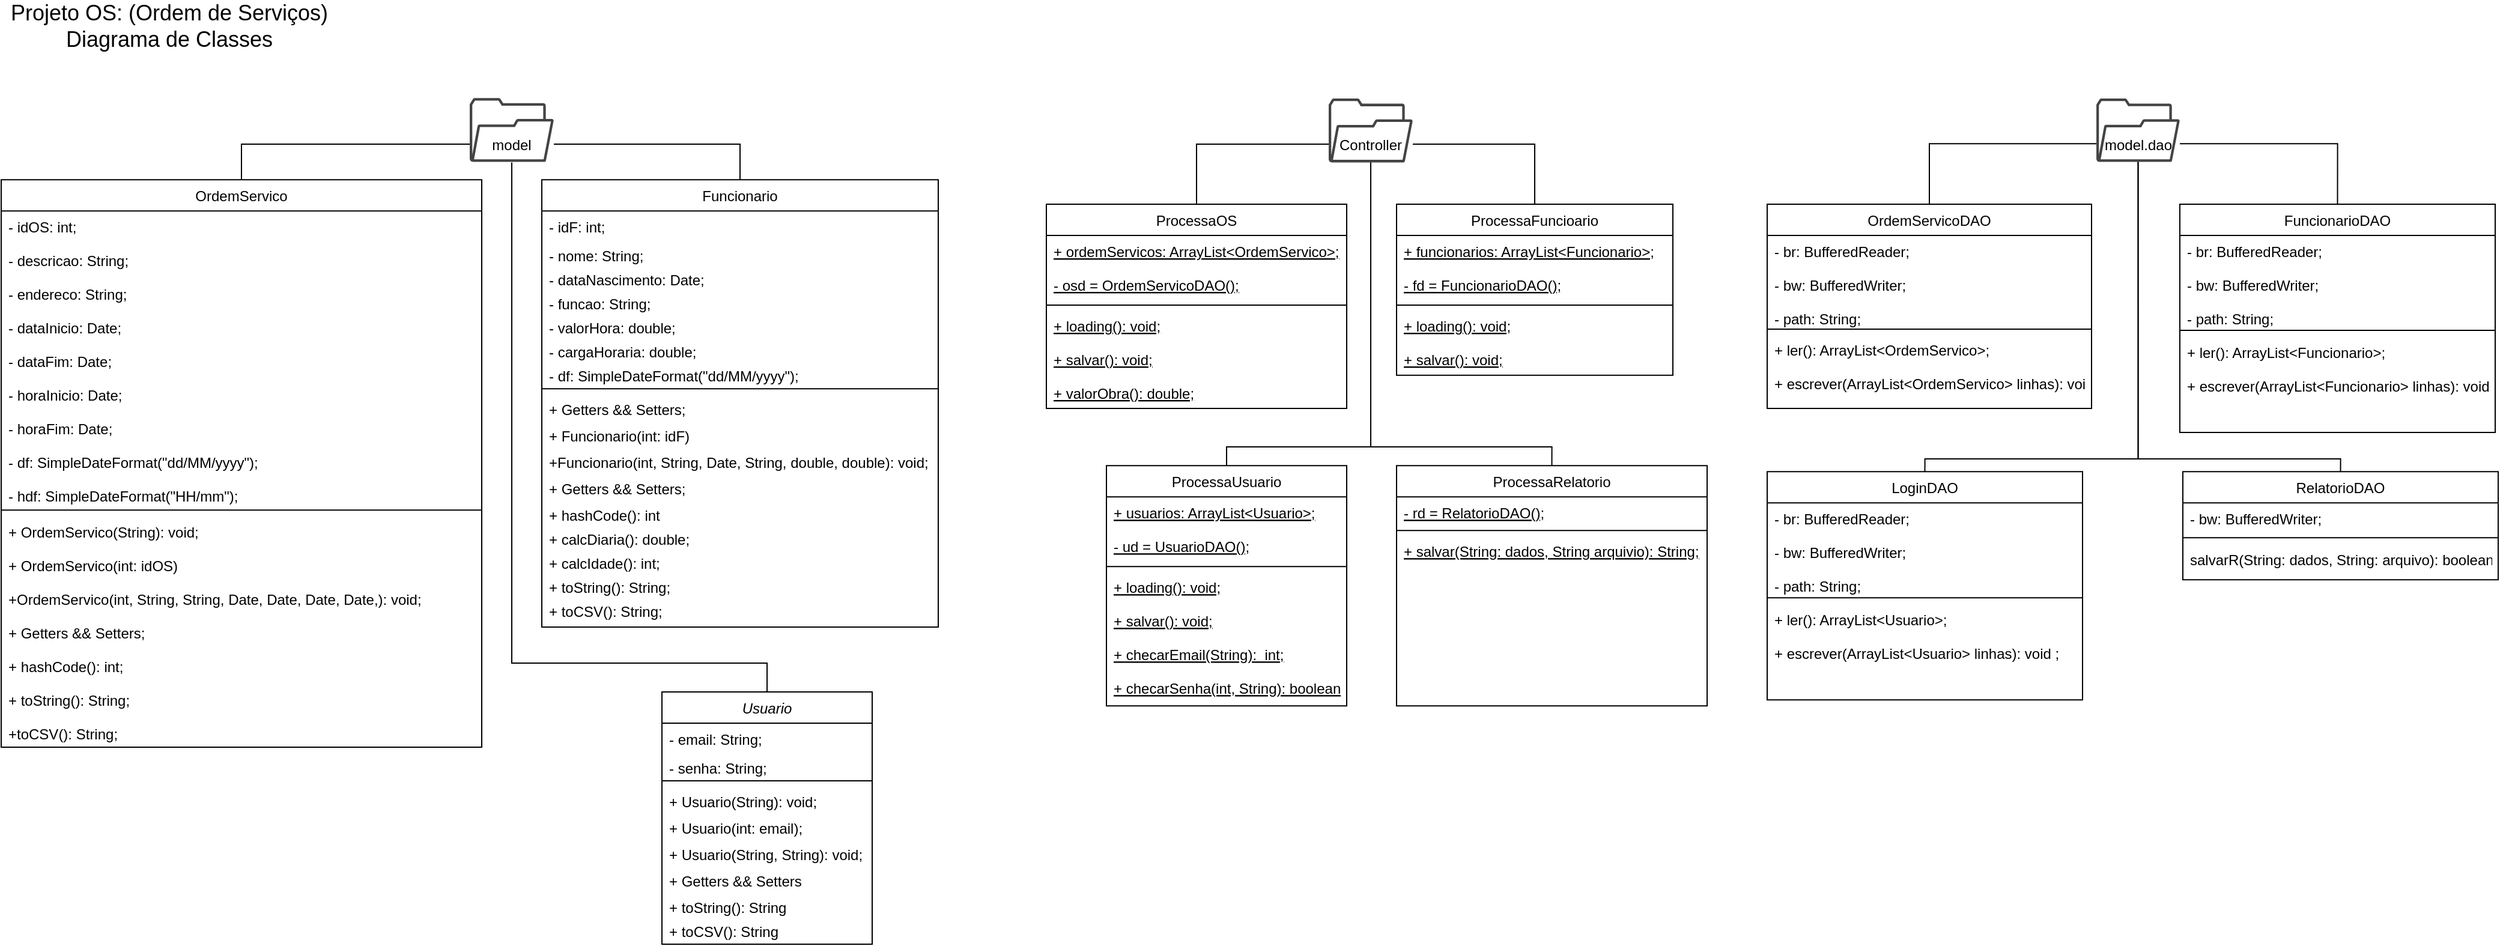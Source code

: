 <mxfile version="18.0.3" type="device"><diagram id="C5RBs43oDa-KdzZeNtuy" name="Page-1"><mxGraphModel dx="1422" dy="794" grid="1" gridSize="10" guides="1" tooltips="1" connect="1" arrows="1" fold="1" page="1" pageScale="1" pageWidth="827" pageHeight="1169" math="0" shadow="0"><root><mxCell id="WIyWlLk6GJQsqaUBKTNV-0"/><mxCell id="WIyWlLk6GJQsqaUBKTNV-1" parent="WIyWlLk6GJQsqaUBKTNV-0"/><mxCell id="zkfFHV4jXpPFQw0GAbJ--0" value="Funcionario" style="swimlane;fontStyle=0;align=center;verticalAlign=top;childLayout=stackLayout;horizontal=1;startSize=26;horizontalStack=0;resizeParent=1;resizeLast=0;collapsible=1;marginBottom=0;rounded=0;shadow=0;strokeWidth=1;" parent="WIyWlLk6GJQsqaUBKTNV-1" vertex="1"><mxGeometry x="570" y="157.6" width="330" height="372.4" as="geometry"><mxRectangle x="230" y="140" width="160" height="26" as="alternateBounds"/></mxGeometry></mxCell><mxCell id="zkfFHV4jXpPFQw0GAbJ--1" value="- idF: int;" style="text;align=left;verticalAlign=top;spacingLeft=4;spacingRight=4;overflow=hidden;rotatable=0;points=[[0,0.5],[1,0.5]];portConstraint=eastwest;" parent="zkfFHV4jXpPFQw0GAbJ--0" vertex="1"><mxGeometry y="26" width="330" height="24" as="geometry"/></mxCell><mxCell id="URoHY8AbntJ8hJaSBTkC-378" value="- nome: String;" style="text;align=left;verticalAlign=top;spacingLeft=4;spacingRight=4;overflow=hidden;rotatable=0;points=[[0,0.5],[1,0.5]];portConstraint=eastwest;" parent="zkfFHV4jXpPFQw0GAbJ--0" vertex="1"><mxGeometry y="50" width="330" height="20" as="geometry"/></mxCell><mxCell id="URoHY8AbntJ8hJaSBTkC-379" value="- dataNascimento: Date;" style="text;align=left;verticalAlign=top;spacingLeft=4;spacingRight=4;overflow=hidden;rotatable=0;points=[[0,0.5],[1,0.5]];portConstraint=eastwest;" parent="zkfFHV4jXpPFQw0GAbJ--0" vertex="1"><mxGeometry y="70" width="330" height="20" as="geometry"/></mxCell><mxCell id="URoHY8AbntJ8hJaSBTkC-381" value="- funcao: String;" style="text;align=left;verticalAlign=top;spacingLeft=4;spacingRight=4;overflow=hidden;rotatable=0;points=[[0,0.5],[1,0.5]];portConstraint=eastwest;" parent="zkfFHV4jXpPFQw0GAbJ--0" vertex="1"><mxGeometry y="90" width="330" height="20" as="geometry"/></mxCell><mxCell id="URoHY8AbntJ8hJaSBTkC-382" value="- valorHora: double;" style="text;align=left;verticalAlign=top;spacingLeft=4;spacingRight=4;overflow=hidden;rotatable=0;points=[[0,0.5],[1,0.5]];portConstraint=eastwest;" parent="zkfFHV4jXpPFQw0GAbJ--0" vertex="1"><mxGeometry y="110" width="330" height="20" as="geometry"/></mxCell><mxCell id="URoHY8AbntJ8hJaSBTkC-383" value="- cargaHoraria: double;" style="text;align=left;verticalAlign=top;spacingLeft=4;spacingRight=4;overflow=hidden;rotatable=0;points=[[0,0.5],[1,0.5]];portConstraint=eastwest;" parent="zkfFHV4jXpPFQw0GAbJ--0" vertex="1"><mxGeometry y="130" width="330" height="20" as="geometry"/></mxCell><mxCell id="URoHY8AbntJ8hJaSBTkC-384" value="- df: SimpleDateFormat(&quot;dd/MM/yyyy&quot;);" style="text;align=left;verticalAlign=top;spacingLeft=4;spacingRight=4;overflow=hidden;rotatable=0;points=[[0,0.5],[1,0.5]];portConstraint=eastwest;" parent="zkfFHV4jXpPFQw0GAbJ--0" vertex="1"><mxGeometry y="150" width="330" height="20" as="geometry"/></mxCell><mxCell id="zkfFHV4jXpPFQw0GAbJ--4" value="" style="line;html=1;strokeWidth=1;align=left;verticalAlign=middle;spacingTop=-1;spacingLeft=3;spacingRight=3;rotatable=0;labelPosition=right;points=[];portConstraint=eastwest;" parent="zkfFHV4jXpPFQw0GAbJ--0" vertex="1"><mxGeometry y="170" width="330" height="8" as="geometry"/></mxCell><mxCell id="4TUvv_pm8o6gKENC7A5G-24" value="+ Getters &amp;&amp; Setters;" style="text;align=left;verticalAlign=top;spacingLeft=4;spacingRight=4;overflow=hidden;rotatable=0;points=[[0,0.5],[1,0.5]];portConstraint=eastwest;" vertex="1" parent="zkfFHV4jXpPFQw0GAbJ--0"><mxGeometry y="178" width="330" height="22" as="geometry"/></mxCell><mxCell id="4TUvv_pm8o6gKENC7A5G-25" value="+ Funcionario(int: idF)" style="text;align=left;verticalAlign=top;spacingLeft=4;spacingRight=4;overflow=hidden;rotatable=0;points=[[0,0.5],[1,0.5]];portConstraint=eastwest;" vertex="1" parent="zkfFHV4jXpPFQw0GAbJ--0"><mxGeometry y="200" width="330" height="22" as="geometry"/></mxCell><mxCell id="4TUvv_pm8o6gKENC7A5G-23" value="+Funcionario(int, String, Date, String, double, double): void;" style="text;align=left;verticalAlign=top;spacingLeft=4;spacingRight=4;overflow=hidden;rotatable=0;points=[[0,0.5],[1,0.5]];portConstraint=eastwest;" vertex="1" parent="zkfFHV4jXpPFQw0GAbJ--0"><mxGeometry y="222" width="330" height="22" as="geometry"/></mxCell><mxCell id="zkfFHV4jXpPFQw0GAbJ--5" value="+ Getters &amp;&amp; Setters;" style="text;align=left;verticalAlign=top;spacingLeft=4;spacingRight=4;overflow=hidden;rotatable=0;points=[[0,0.5],[1,0.5]];portConstraint=eastwest;" parent="zkfFHV4jXpPFQw0GAbJ--0" vertex="1"><mxGeometry y="244" width="330" height="22" as="geometry"/></mxCell><mxCell id="URoHY8AbntJ8hJaSBTkC-387" value="+ hashCode(): int" style="text;align=left;verticalAlign=top;spacingLeft=4;spacingRight=4;overflow=hidden;rotatable=0;points=[[0,0.5],[1,0.5]];portConstraint=eastwest;" parent="zkfFHV4jXpPFQw0GAbJ--0" vertex="1"><mxGeometry y="266" width="330" height="20" as="geometry"/></mxCell><mxCell id="URoHY8AbntJ8hJaSBTkC-385" value="+ calcDiaria(): double;&#10;&#10;" style="text;align=left;verticalAlign=top;spacingLeft=4;spacingRight=4;overflow=hidden;rotatable=0;points=[[0,0.5],[1,0.5]];portConstraint=eastwest;" parent="zkfFHV4jXpPFQw0GAbJ--0" vertex="1"><mxGeometry y="286" width="330" height="20" as="geometry"/></mxCell><mxCell id="URoHY8AbntJ8hJaSBTkC-386" value="+ calcIdade(): int;" style="text;align=left;verticalAlign=top;spacingLeft=4;spacingRight=4;overflow=hidden;rotatable=0;points=[[0,0.5],[1,0.5]];portConstraint=eastwest;" parent="zkfFHV4jXpPFQw0GAbJ--0" vertex="1"><mxGeometry y="306" width="330" height="20" as="geometry"/></mxCell><mxCell id="VTII9ltGnT_nI0zvt1NG-8" value="+ toString(): String;" style="text;align=left;verticalAlign=top;spacingLeft=4;spacingRight=4;overflow=hidden;rotatable=0;points=[[0,0.5],[1,0.5]];portConstraint=eastwest;" parent="zkfFHV4jXpPFQw0GAbJ--0" vertex="1"><mxGeometry y="326" width="330" height="20" as="geometry"/></mxCell><mxCell id="4TUvv_pm8o6gKENC7A5G-26" value="+ toCSV(): String;" style="text;align=left;verticalAlign=top;spacingLeft=4;spacingRight=4;overflow=hidden;rotatable=0;points=[[0,0.5],[1,0.5]];portConstraint=eastwest;" vertex="1" parent="zkfFHV4jXpPFQw0GAbJ--0"><mxGeometry y="346" width="330" height="20" as="geometry"/></mxCell><mxCell id="zkfFHV4jXpPFQw0GAbJ--6" value="OrdemServico" style="swimlane;fontStyle=0;align=center;verticalAlign=top;childLayout=stackLayout;horizontal=1;startSize=26;horizontalStack=0;resizeParent=1;resizeLast=0;collapsible=1;marginBottom=0;rounded=0;shadow=0;strokeWidth=1;" parent="WIyWlLk6GJQsqaUBKTNV-1" vertex="1"><mxGeometry x="120" y="157.6" width="400" height="472.4" as="geometry"><mxRectangle x="130" y="380" width="160" height="26" as="alternateBounds"/></mxGeometry></mxCell><mxCell id="zkfFHV4jXpPFQw0GAbJ--11" value="- idOS: int;&#10;&#10;- descricao: String;&#10;&#10;- endereco: String;&#10;&#10;- dataInicio: Date;&#10;&#10;- dataFim: Date;&#10;&#10;- horaInicio: Date;&#10;&#10;- horaFim: Date;&#10;&#10;- df: SimpleDateFormat(&quot;dd/MM/yyyy&quot;);&#10;&#10;- hdf: SimpleDateFormat(&quot;HH/mm&quot;);" style="text;align=left;verticalAlign=top;spacingLeft=4;spacingRight=4;overflow=hidden;rotatable=0;points=[[0,0.5],[1,0.5]];portConstraint=eastwest;" parent="zkfFHV4jXpPFQw0GAbJ--6" vertex="1"><mxGeometry y="26" width="400" height="244" as="geometry"/></mxCell><mxCell id="zkfFHV4jXpPFQw0GAbJ--9" value="" style="line;html=1;strokeWidth=1;align=left;verticalAlign=middle;spacingTop=-1;spacingLeft=3;spacingRight=3;rotatable=0;labelPosition=right;points=[];portConstraint=eastwest;" parent="zkfFHV4jXpPFQw0GAbJ--6" vertex="1"><mxGeometry y="270" width="400" height="10" as="geometry"/></mxCell><mxCell id="zkfFHV4jXpPFQw0GAbJ--10" value="+ OrdemServico(String): void;&#10;&#10;+ OrdemServico(int: idOS)&#10;&#10;+OrdemServico(int, String, String, Date, Date, Date, Date,): void;&#10;&#10;+ Getters &amp;&amp; Setters;&#10;&#10;+ hashCode(): int;&#10;&#10;+ toString(): String;&#10;&#10;+toCSV(): String;" style="text;align=left;verticalAlign=top;spacingLeft=4;spacingRight=4;overflow=hidden;rotatable=0;points=[[0,0.5],[1,0.5]];portConstraint=eastwest;fontStyle=0" parent="zkfFHV4jXpPFQw0GAbJ--6" vertex="1"><mxGeometry y="280" width="400" height="190" as="geometry"/></mxCell><mxCell id="zkfFHV4jXpPFQw0GAbJ--13" value="FuncionarioDAO" style="swimlane;fontStyle=0;align=center;verticalAlign=top;childLayout=stackLayout;horizontal=1;startSize=26;horizontalStack=0;resizeParent=1;resizeLast=0;collapsible=1;marginBottom=0;rounded=0;shadow=0;strokeWidth=1;" parent="WIyWlLk6GJQsqaUBKTNV-1" vertex="1"><mxGeometry x="1933.5" y="178" width="262.5" height="190" as="geometry"><mxRectangle x="340" y="380" width="170" height="26" as="alternateBounds"/></mxGeometry></mxCell><mxCell id="zkfFHV4jXpPFQw0GAbJ--14" value="- br: BufferedReader;&#10;&#10;- bw: BufferedWriter;&#10;&#10;- path: String;" style="text;align=left;verticalAlign=top;spacingLeft=4;spacingRight=4;overflow=hidden;rotatable=0;points=[[0,0.5],[1,0.5]];portConstraint=eastwest;" parent="zkfFHV4jXpPFQw0GAbJ--13" vertex="1"><mxGeometry y="26" width="262.5" height="74" as="geometry"/></mxCell><mxCell id="zkfFHV4jXpPFQw0GAbJ--15" value="" style="line;html=1;strokeWidth=1;align=left;verticalAlign=middle;spacingTop=-1;spacingLeft=3;spacingRight=3;rotatable=0;labelPosition=right;points=[];portConstraint=eastwest;" parent="zkfFHV4jXpPFQw0GAbJ--13" vertex="1"><mxGeometry y="100" width="262.5" height="10" as="geometry"/></mxCell><mxCell id="xcgQGXQmvhQNsrHtaNcr-20" value="+ ler(): ArrayList&lt;Funcionario&gt;;&#10;&#10;+ escrever(ArrayList&lt;Funcionario&gt; linhas): void ;" style="text;align=left;verticalAlign=top;spacingLeft=4;spacingRight=4;overflow=hidden;rotatable=0;points=[[0,0.5],[1,0.5]];portConstraint=eastwest;" parent="zkfFHV4jXpPFQw0GAbJ--13" vertex="1"><mxGeometry y="110" width="262.5" height="50" as="geometry"/></mxCell><mxCell id="zkfFHV4jXpPFQw0GAbJ--17" value="ProcessaFuncioario" style="swimlane;fontStyle=0;align=center;verticalAlign=top;childLayout=stackLayout;horizontal=1;startSize=26;horizontalStack=0;resizeParent=1;resizeLast=0;collapsible=1;marginBottom=0;rounded=0;shadow=0;strokeWidth=1;" parent="WIyWlLk6GJQsqaUBKTNV-1" vertex="1"><mxGeometry x="1281.5" y="178.0" width="230" height="142.4" as="geometry"><mxRectangle x="550" y="140" width="160" height="26" as="alternateBounds"/></mxGeometry></mxCell><mxCell id="zkfFHV4jXpPFQw0GAbJ--20" value="+ funcionarios: ArrayList&lt;Funcionario&gt;;&#10;&#10;- fd = FuncionarioDAO();" style="text;align=left;verticalAlign=top;spacingLeft=4;spacingRight=4;overflow=hidden;rotatable=0;points=[[0,0.5],[1,0.5]];portConstraint=eastwest;rounded=0;shadow=0;html=0;fontStyle=4" parent="zkfFHV4jXpPFQw0GAbJ--17" vertex="1"><mxGeometry y="26" width="230" height="54" as="geometry"/></mxCell><mxCell id="zkfFHV4jXpPFQw0GAbJ--23" value="" style="line;html=1;strokeWidth=1;align=left;verticalAlign=middle;spacingTop=-1;spacingLeft=3;spacingRight=3;rotatable=0;labelPosition=right;points=[];portConstraint=eastwest;" parent="zkfFHV4jXpPFQw0GAbJ--17" vertex="1"><mxGeometry y="80" width="230" height="8" as="geometry"/></mxCell><mxCell id="zkfFHV4jXpPFQw0GAbJ--24" value="+ loading(): void;&#10;&#10;+ salvar(): void;" style="text;align=left;verticalAlign=top;spacingLeft=4;spacingRight=4;overflow=hidden;rotatable=0;points=[[0,0.5],[1,0.5]];portConstraint=eastwest;fontStyle=4" parent="zkfFHV4jXpPFQw0GAbJ--17" vertex="1"><mxGeometry y="88" width="230" height="52" as="geometry"/></mxCell><mxCell id="URoHY8AbntJ8hJaSBTkC-0" value="&lt;font style=&quot;font-size: 18px;&quot;&gt;Projeto OS: (Ordem de Serviços)&lt;br&gt;Diagrama de Classes&lt;/font&gt;" style="text;html=1;strokeColor=none;fillColor=none;align=center;verticalAlign=middle;whiteSpace=wrap;rounded=0;" parent="WIyWlLk6GJQsqaUBKTNV-1" vertex="1"><mxGeometry x="120" y="10" width="280" height="40" as="geometry"/></mxCell><mxCell id="xcgQGXQmvhQNsrHtaNcr-13" style="edgeStyle=orthogonalEdgeStyle;rounded=0;orthogonalLoop=1;jettySize=auto;html=1;endArrow=none;endFill=0;entryX=0.5;entryY=0;entryDx=0;entryDy=0;" parent="WIyWlLk6GJQsqaUBKTNV-1" source="URoHY8AbntJ8hJaSBTkC-1" target="zkfFHV4jXpPFQw0GAbJ--0" edge="1"><mxGeometry relative="1" as="geometry"><mxPoint x="675" y="337.6" as="targetPoint"/><Array as="points"><mxPoint x="735" y="128"/></Array></mxGeometry></mxCell><mxCell id="xcgQGXQmvhQNsrHtaNcr-15" style="edgeStyle=orthogonalEdgeStyle;rounded=0;orthogonalLoop=1;jettySize=auto;html=1;entryX=0.5;entryY=0;entryDx=0;entryDy=0;endArrow=none;endFill=0;" parent="WIyWlLk6GJQsqaUBKTNV-1" source="URoHY8AbntJ8hJaSBTkC-1" target="zkfFHV4jXpPFQw0GAbJ--6" edge="1"><mxGeometry relative="1" as="geometry"><Array as="points"><mxPoint x="320" y="128"/></Array></mxGeometry></mxCell><mxCell id="URoHY8AbntJ8hJaSBTkC-1" value="" style="sketch=0;pointerEvents=1;shadow=0;dashed=0;html=1;strokeColor=none;fillColor=#434445;aspect=fixed;labelPosition=center;verticalLabelPosition=bottom;verticalAlign=top;align=center;outlineConnect=0;shape=mxgraph.vvd.folder;" parent="WIyWlLk6GJQsqaUBKTNV-1" vertex="1"><mxGeometry x="510" y="89.6" width="70" height="53.2" as="geometry"/></mxCell><mxCell id="VTII9ltGnT_nI0zvt1NG-0" style="edgeStyle=orthogonalEdgeStyle;rounded=0;orthogonalLoop=1;jettySize=auto;html=1;exitX=0.5;exitY=1;exitDx=0;exitDy=0;entryX=0.5;entryY=0;entryDx=0;entryDy=0;endArrow=none;endFill=0;" parent="WIyWlLk6GJQsqaUBKTNV-1" source="URoHY8AbntJ8hJaSBTkC-7" target="URoHY8AbntJ8hJaSBTkC-8" edge="1"><mxGeometry relative="1" as="geometry"><Array as="points"><mxPoint x="545" y="560"/><mxPoint x="758" y="560"/></Array></mxGeometry></mxCell><mxCell id="URoHY8AbntJ8hJaSBTkC-7" value="model" style="text;html=1;strokeColor=none;fillColor=none;align=center;verticalAlign=middle;whiteSpace=wrap;rounded=0;" parent="WIyWlLk6GJQsqaUBKTNV-1" vertex="1"><mxGeometry x="525" y="115.2" width="40" height="28" as="geometry"/></mxCell><mxCell id="URoHY8AbntJ8hJaSBTkC-8" value="Usuario" style="swimlane;fontStyle=2;align=center;verticalAlign=top;childLayout=stackLayout;horizontal=1;startSize=26;horizontalStack=0;resizeParent=1;resizeLast=0;collapsible=1;marginBottom=0;rounded=0;shadow=0;strokeWidth=1;" parent="WIyWlLk6GJQsqaUBKTNV-1" vertex="1"><mxGeometry x="670" y="584" width="175" height="210" as="geometry"><mxRectangle x="230" y="140" width="160" height="26" as="alternateBounds"/></mxGeometry></mxCell><mxCell id="URoHY8AbntJ8hJaSBTkC-9" value="- email: String;" style="text;align=left;verticalAlign=top;spacingLeft=4;spacingRight=4;overflow=hidden;rotatable=0;points=[[0,0.5],[1,0.5]];portConstraint=eastwest;" parent="URoHY8AbntJ8hJaSBTkC-8" vertex="1"><mxGeometry y="26" width="175" height="24" as="geometry"/></mxCell><mxCell id="URoHY8AbntJ8hJaSBTkC-10" value="- senha: String;" style="text;align=left;verticalAlign=top;spacingLeft=4;spacingRight=4;overflow=hidden;rotatable=0;points=[[0,0.5],[1,0.5]];portConstraint=eastwest;rounded=0;shadow=0;html=0;" parent="URoHY8AbntJ8hJaSBTkC-8" vertex="1"><mxGeometry y="50" width="175" height="20" as="geometry"/></mxCell><mxCell id="URoHY8AbntJ8hJaSBTkC-12" value="" style="line;html=1;strokeWidth=1;align=left;verticalAlign=middle;spacingTop=-1;spacingLeft=3;spacingRight=3;rotatable=0;labelPosition=right;points=[];portConstraint=eastwest;" parent="URoHY8AbntJ8hJaSBTkC-8" vertex="1"><mxGeometry y="70" width="175" height="8" as="geometry"/></mxCell><mxCell id="4TUvv_pm8o6gKENC7A5G-27" value="+ Usuario(String): void;" style="text;align=left;verticalAlign=top;spacingLeft=4;spacingRight=4;overflow=hidden;rotatable=0;points=[[0,0.5],[1,0.5]];portConstraint=eastwest;" vertex="1" parent="URoHY8AbntJ8hJaSBTkC-8"><mxGeometry y="78" width="175" height="22" as="geometry"/></mxCell><mxCell id="4TUvv_pm8o6gKENC7A5G-29" value="+ Usuario(int: email);" style="text;align=left;verticalAlign=top;spacingLeft=4;spacingRight=4;overflow=hidden;rotatable=0;points=[[0,0.5],[1,0.5]];portConstraint=eastwest;" vertex="1" parent="URoHY8AbntJ8hJaSBTkC-8"><mxGeometry y="100" width="175" height="22" as="geometry"/></mxCell><mxCell id="4TUvv_pm8o6gKENC7A5G-31" value="+ Usuario(String, String): void;" style="text;align=left;verticalAlign=top;spacingLeft=4;spacingRight=4;overflow=hidden;rotatable=0;points=[[0,0.5],[1,0.5]];portConstraint=eastwest;" vertex="1" parent="URoHY8AbntJ8hJaSBTkC-8"><mxGeometry y="122" width="175" height="22" as="geometry"/></mxCell><mxCell id="URoHY8AbntJ8hJaSBTkC-13" value="+ Getters &amp;&amp; Setters" style="text;align=left;verticalAlign=top;spacingLeft=4;spacingRight=4;overflow=hidden;rotatable=0;points=[[0,0.5],[1,0.5]];portConstraint=eastwest;" parent="URoHY8AbntJ8hJaSBTkC-8" vertex="1"><mxGeometry y="144" width="175" height="22" as="geometry"/></mxCell><mxCell id="URoHY8AbntJ8hJaSBTkC-375" value="+ toString(): String" style="text;align=left;verticalAlign=top;spacingLeft=4;spacingRight=4;overflow=hidden;rotatable=0;points=[[0,0.5],[1,0.5]];portConstraint=eastwest;" parent="URoHY8AbntJ8hJaSBTkC-8" vertex="1"><mxGeometry y="166" width="175" height="20" as="geometry"/></mxCell><mxCell id="4TUvv_pm8o6gKENC7A5G-30" value="+ toCSV(): String" style="text;align=left;verticalAlign=top;spacingLeft=4;spacingRight=4;overflow=hidden;rotatable=0;points=[[0,0.5],[1,0.5]];portConstraint=eastwest;" vertex="1" parent="URoHY8AbntJ8hJaSBTkC-8"><mxGeometry y="186" width="175" height="20" as="geometry"/></mxCell><mxCell id="xcgQGXQmvhQNsrHtaNcr-19" style="edgeStyle=orthogonalEdgeStyle;rounded=0;orthogonalLoop=1;jettySize=auto;html=1;entryX=0.5;entryY=0;entryDx=0;entryDy=0;endArrow=none;endFill=0;" parent="WIyWlLk6GJQsqaUBKTNV-1" source="URoHY8AbntJ8hJaSBTkC-25" target="URoHY8AbntJ8hJaSBTkC-397" edge="1"><mxGeometry relative="1" as="geometry"><Array as="points"><mxPoint x="1115.5" y="128"/></Array></mxGeometry></mxCell><mxCell id="4TUvv_pm8o6gKENC7A5G-10" style="edgeStyle=orthogonalEdgeStyle;rounded=0;orthogonalLoop=1;jettySize=auto;html=1;entryX=0.5;entryY=0;entryDx=0;entryDy=0;endArrow=none;endFill=0;" edge="1" parent="WIyWlLk6GJQsqaUBKTNV-1" source="URoHY8AbntJ8hJaSBTkC-25" target="zkfFHV4jXpPFQw0GAbJ--17"><mxGeometry relative="1" as="geometry"><Array as="points"><mxPoint x="1396.5" y="128"/></Array></mxGeometry></mxCell><mxCell id="URoHY8AbntJ8hJaSBTkC-25" value="" style="sketch=0;pointerEvents=1;shadow=0;dashed=0;html=1;strokeColor=none;fillColor=#434445;aspect=fixed;labelPosition=center;verticalLabelPosition=bottom;verticalAlign=top;align=center;outlineConnect=0;shape=mxgraph.vvd.folder;" parent="WIyWlLk6GJQsqaUBKTNV-1" vertex="1"><mxGeometry x="1225" y="90" width="70" height="53.2" as="geometry"/></mxCell><mxCell id="4TUvv_pm8o6gKENC7A5G-19" style="edgeStyle=orthogonalEdgeStyle;rounded=0;orthogonalLoop=1;jettySize=auto;html=1;exitX=0.5;exitY=1;exitDx=0;exitDy=0;entryX=0.5;entryY=0;entryDx=0;entryDy=0;endArrow=none;endFill=0;" edge="1" parent="WIyWlLk6GJQsqaUBKTNV-1" source="URoHY8AbntJ8hJaSBTkC-26" target="URoHY8AbntJ8hJaSBTkC-15"><mxGeometry relative="1" as="geometry"><Array as="points"><mxPoint x="1260" y="380"/><mxPoint x="1140" y="380"/></Array></mxGeometry></mxCell><mxCell id="4TUvv_pm8o6gKENC7A5G-41" style="edgeStyle=orthogonalEdgeStyle;rounded=0;orthogonalLoop=1;jettySize=auto;html=1;exitX=0.5;exitY=1;exitDx=0;exitDy=0;entryX=0.5;entryY=0;entryDx=0;entryDy=0;fontSize=18;endArrow=none;endFill=0;" edge="1" parent="WIyWlLk6GJQsqaUBKTNV-1" source="URoHY8AbntJ8hJaSBTkC-26" target="4TUvv_pm8o6gKENC7A5G-37"><mxGeometry relative="1" as="geometry"><Array as="points"><mxPoint x="1260" y="380"/><mxPoint x="1411" y="380"/></Array></mxGeometry></mxCell><mxCell id="URoHY8AbntJ8hJaSBTkC-26" value="Controller" style="text;html=1;strokeColor=none;fillColor=none;align=center;verticalAlign=middle;whiteSpace=wrap;rounded=0;" parent="WIyWlLk6GJQsqaUBKTNV-1" vertex="1"><mxGeometry x="1240" y="115.2" width="40" height="28" as="geometry"/></mxCell><mxCell id="URoHY8AbntJ8hJaSBTkC-388" value="OrdemServicoDAO" style="swimlane;fontStyle=0;align=center;verticalAlign=top;childLayout=stackLayout;horizontal=1;startSize=26;horizontalStack=0;resizeParent=1;resizeLast=0;collapsible=1;marginBottom=0;rounded=0;shadow=0;strokeWidth=1;" parent="WIyWlLk6GJQsqaUBKTNV-1" vertex="1"><mxGeometry x="1590" y="178" width="270" height="170" as="geometry"><mxRectangle x="550" y="140" width="160" height="26" as="alternateBounds"/></mxGeometry></mxCell><mxCell id="xcgQGXQmvhQNsrHtaNcr-21" value="- br: BufferedReader;&#10;&#10;- bw: BufferedWriter;&#10;&#10;- path: String;" style="text;align=left;verticalAlign=top;spacingLeft=4;spacingRight=4;overflow=hidden;rotatable=0;points=[[0,0.5],[1,0.5]];portConstraint=eastwest;" parent="URoHY8AbntJ8hJaSBTkC-388" vertex="1"><mxGeometry y="26" width="270" height="74" as="geometry"/></mxCell><mxCell id="URoHY8AbntJ8hJaSBTkC-394" value="" style="line;html=1;strokeWidth=1;align=left;verticalAlign=middle;spacingTop=-1;spacingLeft=3;spacingRight=3;rotatable=0;labelPosition=right;points=[];portConstraint=eastwest;" parent="URoHY8AbntJ8hJaSBTkC-388" vertex="1"><mxGeometry y="100" width="270" height="8" as="geometry"/></mxCell><mxCell id="4TUvv_pm8o6gKENC7A5G-1" value="+ ler(): ArrayList&lt;OrdemServico&gt;;&#10;&#10;+ escrever(ArrayList&lt;OrdemServico&gt; linhas): void ;" style="text;align=left;verticalAlign=top;spacingLeft=4;spacingRight=4;overflow=hidden;rotatable=0;points=[[0,0.5],[1,0.5]];portConstraint=eastwest;" vertex="1" parent="URoHY8AbntJ8hJaSBTkC-388"><mxGeometry y="108" width="270" height="50" as="geometry"/></mxCell><mxCell id="URoHY8AbntJ8hJaSBTkC-397" value="ProcessaOS" style="swimlane;fontStyle=0;align=center;verticalAlign=top;childLayout=stackLayout;horizontal=1;startSize=26;horizontalStack=0;resizeParent=1;resizeLast=0;collapsible=1;marginBottom=0;rounded=0;shadow=0;strokeWidth=1;" parent="WIyWlLk6GJQsqaUBKTNV-1" vertex="1"><mxGeometry x="990" y="178.0" width="250" height="170" as="geometry"><mxRectangle x="550" y="140" width="160" height="26" as="alternateBounds"/></mxGeometry></mxCell><mxCell id="URoHY8AbntJ8hJaSBTkC-398" value="+ ordemServicos: ArrayList&lt;OrdemServico&gt;;&#10;&#10;- osd = OrdemServicoDAO();" style="text;align=left;verticalAlign=top;spacingLeft=4;spacingRight=4;overflow=hidden;rotatable=0;points=[[0,0.5],[1,0.5]];portConstraint=eastwest;fontStyle=4" parent="URoHY8AbntJ8hJaSBTkC-397" vertex="1"><mxGeometry y="26" width="250" height="54" as="geometry"/></mxCell><mxCell id="URoHY8AbntJ8hJaSBTkC-403" value="" style="line;html=1;strokeWidth=1;align=left;verticalAlign=middle;spacingTop=-1;spacingLeft=3;spacingRight=3;rotatable=0;labelPosition=right;points=[];portConstraint=eastwest;" parent="URoHY8AbntJ8hJaSBTkC-397" vertex="1"><mxGeometry y="80" width="250" height="8" as="geometry"/></mxCell><mxCell id="URoHY8AbntJ8hJaSBTkC-404" value="+ loading(): void;&#10;&#10;+ salvar(): void;&#10;&#10;+ valorObra(): double;" style="text;align=left;verticalAlign=top;spacingLeft=4;spacingRight=4;overflow=hidden;rotatable=0;points=[[0,0.5],[1,0.5]];portConstraint=eastwest;fontStyle=4" parent="URoHY8AbntJ8hJaSBTkC-397" vertex="1"><mxGeometry y="88" width="250" height="82" as="geometry"/></mxCell><mxCell id="URoHY8AbntJ8hJaSBTkC-15" value="ProcessaUsuario" style="swimlane;fontStyle=0;align=center;verticalAlign=top;childLayout=stackLayout;horizontal=1;startSize=26;horizontalStack=0;resizeParent=1;resizeLast=0;collapsible=1;marginBottom=0;rounded=0;shadow=0;strokeWidth=1;" parent="WIyWlLk6GJQsqaUBKTNV-1" vertex="1"><mxGeometry x="1040" y="395.6" width="200" height="200" as="geometry"><mxRectangle x="550" y="140" width="160" height="26" as="alternateBounds"/></mxGeometry></mxCell><mxCell id="URoHY8AbntJ8hJaSBTkC-16" value="+ usuarios: ArrayList&lt;Usuario&gt;;&#10;&#10;- ud = UsuarioDAO();" style="text;align=left;verticalAlign=top;spacingLeft=4;spacingRight=4;overflow=hidden;rotatable=0;points=[[0,0.5],[1,0.5]];portConstraint=eastwest;fontStyle=4" parent="URoHY8AbntJ8hJaSBTkC-15" vertex="1"><mxGeometry y="26" width="200" height="54" as="geometry"/></mxCell><mxCell id="URoHY8AbntJ8hJaSBTkC-21" value="" style="line;html=1;strokeWidth=1;align=left;verticalAlign=middle;spacingTop=-1;spacingLeft=3;spacingRight=3;rotatable=0;labelPosition=right;points=[];portConstraint=eastwest;" parent="URoHY8AbntJ8hJaSBTkC-15" vertex="1"><mxGeometry y="80" width="200" height="8" as="geometry"/></mxCell><mxCell id="URoHY8AbntJ8hJaSBTkC-22" value="+ loading(): void;&#10;&#10;+ salvar(): void;&#10;&#10;+ checarEmail(String):  int;&#10;&#10;+ checarSenha(int, String): boolean;" style="text;align=left;verticalAlign=top;spacingLeft=4;spacingRight=4;overflow=hidden;rotatable=0;points=[[0,0.5],[1,0.5]];portConstraint=eastwest;fontStyle=4" parent="URoHY8AbntJ8hJaSBTkC-15" vertex="1"><mxGeometry y="88" width="200" height="112" as="geometry"/></mxCell><mxCell id="4TUvv_pm8o6gKENC7A5G-2" value="LoginDAO" style="swimlane;fontStyle=0;align=center;verticalAlign=top;childLayout=stackLayout;horizontal=1;startSize=26;horizontalStack=0;resizeParent=1;resizeLast=0;collapsible=1;marginBottom=0;rounded=0;shadow=0;strokeWidth=1;" vertex="1" parent="WIyWlLk6GJQsqaUBKTNV-1"><mxGeometry x="1590" y="400.6" width="262.5" height="190" as="geometry"><mxRectangle x="340" y="380" width="170" height="26" as="alternateBounds"/></mxGeometry></mxCell><mxCell id="4TUvv_pm8o6gKENC7A5G-3" value="- br: BufferedReader;&#10;&#10;- bw: BufferedWriter;&#10;&#10;- path: String;" style="text;align=left;verticalAlign=top;spacingLeft=4;spacingRight=4;overflow=hidden;rotatable=0;points=[[0,0.5],[1,0.5]];portConstraint=eastwest;" vertex="1" parent="4TUvv_pm8o6gKENC7A5G-2"><mxGeometry y="26" width="262.5" height="74" as="geometry"/></mxCell><mxCell id="4TUvv_pm8o6gKENC7A5G-4" value="" style="line;html=1;strokeWidth=1;align=left;verticalAlign=middle;spacingTop=-1;spacingLeft=3;spacingRight=3;rotatable=0;labelPosition=right;points=[];portConstraint=eastwest;" vertex="1" parent="4TUvv_pm8o6gKENC7A5G-2"><mxGeometry y="100" width="262.5" height="10" as="geometry"/></mxCell><mxCell id="4TUvv_pm8o6gKENC7A5G-5" value="+ ler(): ArrayList&lt;Usuario&gt;;&#10;&#10;+ escrever(ArrayList&lt;Usuario&gt; linhas): void ;" style="text;align=left;verticalAlign=top;spacingLeft=4;spacingRight=4;overflow=hidden;rotatable=0;points=[[0,0.5],[1,0.5]];portConstraint=eastwest;" vertex="1" parent="4TUvv_pm8o6gKENC7A5G-2"><mxGeometry y="110" width="262.5" height="50" as="geometry"/></mxCell><mxCell id="4TUvv_pm8o6gKENC7A5G-21" style="edgeStyle=orthogonalEdgeStyle;rounded=0;orthogonalLoop=1;jettySize=auto;html=1;entryX=0.5;entryY=0;entryDx=0;entryDy=0;endArrow=none;endFill=0;" edge="1" parent="WIyWlLk6GJQsqaUBKTNV-1" source="4TUvv_pm8o6gKENC7A5G-17" target="URoHY8AbntJ8hJaSBTkC-388"><mxGeometry relative="1" as="geometry"><Array as="points"><mxPoint x="1725" y="127.6"/></Array></mxGeometry></mxCell><mxCell id="4TUvv_pm8o6gKENC7A5G-22" style="edgeStyle=orthogonalEdgeStyle;rounded=0;orthogonalLoop=1;jettySize=auto;html=1;entryX=0.5;entryY=0;entryDx=0;entryDy=0;endArrow=none;endFill=0;" edge="1" parent="WIyWlLk6GJQsqaUBKTNV-1" source="4TUvv_pm8o6gKENC7A5G-17" target="zkfFHV4jXpPFQw0GAbJ--13"><mxGeometry relative="1" as="geometry"><Array as="points"><mxPoint x="2065" y="127.6"/></Array></mxGeometry></mxCell><mxCell id="4TUvv_pm8o6gKENC7A5G-17" value="" style="sketch=0;pointerEvents=1;shadow=0;dashed=0;html=1;strokeColor=none;fillColor=#434445;aspect=fixed;labelPosition=center;verticalLabelPosition=bottom;verticalAlign=top;align=center;outlineConnect=0;shape=mxgraph.vvd.folder;" vertex="1" parent="WIyWlLk6GJQsqaUBKTNV-1"><mxGeometry x="1864.03" y="90" width="69.47" height="52.8" as="geometry"/></mxCell><mxCell id="4TUvv_pm8o6gKENC7A5G-20" style="edgeStyle=orthogonalEdgeStyle;rounded=0;orthogonalLoop=1;jettySize=auto;html=1;exitX=0.5;exitY=1;exitDx=0;exitDy=0;entryX=0.5;entryY=0;entryDx=0;entryDy=0;endArrow=none;endFill=0;" edge="1" parent="WIyWlLk6GJQsqaUBKTNV-1" source="4TUvv_pm8o6gKENC7A5G-18" target="4TUvv_pm8o6gKENC7A5G-2"><mxGeometry relative="1" as="geometry"><Array as="points"><mxPoint x="1899" y="390"/><mxPoint x="1721" y="390"/></Array></mxGeometry></mxCell><mxCell id="4TUvv_pm8o6gKENC7A5G-36" style="edgeStyle=orthogonalEdgeStyle;rounded=0;orthogonalLoop=1;jettySize=auto;html=1;exitX=0.5;exitY=1;exitDx=0;exitDy=0;entryX=0.5;entryY=0;entryDx=0;entryDy=0;fontSize=18;endArrow=none;endFill=0;" edge="1" parent="WIyWlLk6GJQsqaUBKTNV-1" source="4TUvv_pm8o6gKENC7A5G-18" target="4TUvv_pm8o6gKENC7A5G-32"><mxGeometry relative="1" as="geometry"><Array as="points"><mxPoint x="1899" y="390"/><mxPoint x="2067" y="390"/></Array></mxGeometry></mxCell><mxCell id="4TUvv_pm8o6gKENC7A5G-18" value="model.dao" style="text;html=1;strokeColor=none;fillColor=none;align=center;verticalAlign=middle;whiteSpace=wrap;rounded=0;" vertex="1" parent="WIyWlLk6GJQsqaUBKTNV-1"><mxGeometry x="1868.76" y="114.8" width="60" height="28" as="geometry"/></mxCell><mxCell id="4TUvv_pm8o6gKENC7A5G-32" value="RelatorioDAO" style="swimlane;fontStyle=0;align=center;verticalAlign=top;childLayout=stackLayout;horizontal=1;startSize=26;horizontalStack=0;resizeParent=1;resizeLast=0;collapsible=1;marginBottom=0;rounded=0;shadow=0;strokeWidth=1;" vertex="1" parent="WIyWlLk6GJQsqaUBKTNV-1"><mxGeometry x="1936" y="400.6" width="262.5" height="90" as="geometry"><mxRectangle x="340" y="380" width="170" height="26" as="alternateBounds"/></mxGeometry></mxCell><mxCell id="4TUvv_pm8o6gKENC7A5G-33" value="- bw: BufferedWriter;" style="text;align=left;verticalAlign=top;spacingLeft=4;spacingRight=4;overflow=hidden;rotatable=0;points=[[0,0.5],[1,0.5]];portConstraint=eastwest;" vertex="1" parent="4TUvv_pm8o6gKENC7A5G-32"><mxGeometry y="26" width="262.5" height="24" as="geometry"/></mxCell><mxCell id="4TUvv_pm8o6gKENC7A5G-34" value="" style="line;html=1;strokeWidth=1;align=left;verticalAlign=middle;spacingTop=-1;spacingLeft=3;spacingRight=3;rotatable=0;labelPosition=right;points=[];portConstraint=eastwest;" vertex="1" parent="4TUvv_pm8o6gKENC7A5G-32"><mxGeometry y="50" width="262.5" height="10" as="geometry"/></mxCell><mxCell id="4TUvv_pm8o6gKENC7A5G-35" value="salvarR(String: dados, String: arquivo): boolean" style="text;align=left;verticalAlign=top;spacingLeft=4;spacingRight=4;overflow=hidden;rotatable=0;points=[[0,0.5],[1,0.5]];portConstraint=eastwest;" vertex="1" parent="4TUvv_pm8o6gKENC7A5G-32"><mxGeometry y="60" width="262.5" height="30" as="geometry"/></mxCell><mxCell id="4TUvv_pm8o6gKENC7A5G-37" value="ProcessaRelatorio" style="swimlane;fontStyle=0;align=center;verticalAlign=top;childLayout=stackLayout;horizontal=1;startSize=26;horizontalStack=0;resizeParent=1;resizeLast=0;collapsible=1;marginBottom=0;rounded=0;shadow=0;strokeWidth=1;" vertex="1" parent="WIyWlLk6GJQsqaUBKTNV-1"><mxGeometry x="1281.5" y="395.6" width="258.5" height="200" as="geometry"><mxRectangle x="550" y="140" width="160" height="26" as="alternateBounds"/></mxGeometry></mxCell><mxCell id="4TUvv_pm8o6gKENC7A5G-38" value="- rd = RelatorioDAO();" style="text;align=left;verticalAlign=top;spacingLeft=4;spacingRight=4;overflow=hidden;rotatable=0;points=[[0,0.5],[1,0.5]];portConstraint=eastwest;fontStyle=4" vertex="1" parent="4TUvv_pm8o6gKENC7A5G-37"><mxGeometry y="26" width="258.5" height="24" as="geometry"/></mxCell><mxCell id="4TUvv_pm8o6gKENC7A5G-39" value="" style="line;html=1;strokeWidth=1;align=left;verticalAlign=middle;spacingTop=-1;spacingLeft=3;spacingRight=3;rotatable=0;labelPosition=right;points=[];portConstraint=eastwest;" vertex="1" parent="4TUvv_pm8o6gKENC7A5G-37"><mxGeometry y="50" width="258.5" height="8" as="geometry"/></mxCell><mxCell id="4TUvv_pm8o6gKENC7A5G-40" value="+ salvar(String: dados, String arquivio): String;" style="text;align=left;verticalAlign=top;spacingLeft=4;spacingRight=4;overflow=hidden;rotatable=0;points=[[0,0.5],[1,0.5]];portConstraint=eastwest;fontStyle=4" vertex="1" parent="4TUvv_pm8o6gKENC7A5G-37"><mxGeometry y="58" width="258.5" height="22" as="geometry"/></mxCell></root></mxGraphModel></diagram></mxfile>